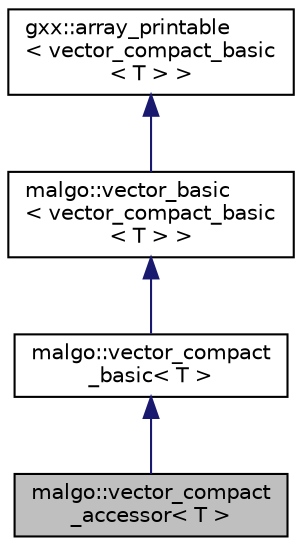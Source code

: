 digraph "malgo::vector_compact_accessor&lt; T &gt;"
{
  edge [fontname="Helvetica",fontsize="10",labelfontname="Helvetica",labelfontsize="10"];
  node [fontname="Helvetica",fontsize="10",shape=record];
  Node1 [label="malgo::vector_compact\l_accessor\< T \>",height=0.2,width=0.4,color="black", fillcolor="grey75", style="filled", fontcolor="black"];
  Node2 -> Node1 [dir="back",color="midnightblue",fontsize="10",style="solid",fontname="Helvetica"];
  Node2 [label="malgo::vector_compact\l_basic\< T \>",height=0.2,width=0.4,color="black", fillcolor="white", style="filled",URL="$classmalgo_1_1vector__compact__basic.html"];
  Node3 -> Node2 [dir="back",color="midnightblue",fontsize="10",style="solid",fontname="Helvetica"];
  Node3 [label="malgo::vector_basic\l\< vector_compact_basic\l\< T \> \>",height=0.2,width=0.4,color="black", fillcolor="white", style="filled",URL="$classmalgo_1_1vector__basic.html"];
  Node4 -> Node3 [dir="back",color="midnightblue",fontsize="10",style="solid",fontname="Helvetica"];
  Node4 [label="gxx::array_printable\l\< vector_compact_basic\l\< T \> \>",height=0.2,width=0.4,color="black", fillcolor="white", style="filled",URL="$classgxx_1_1array__printable.html"];
}
